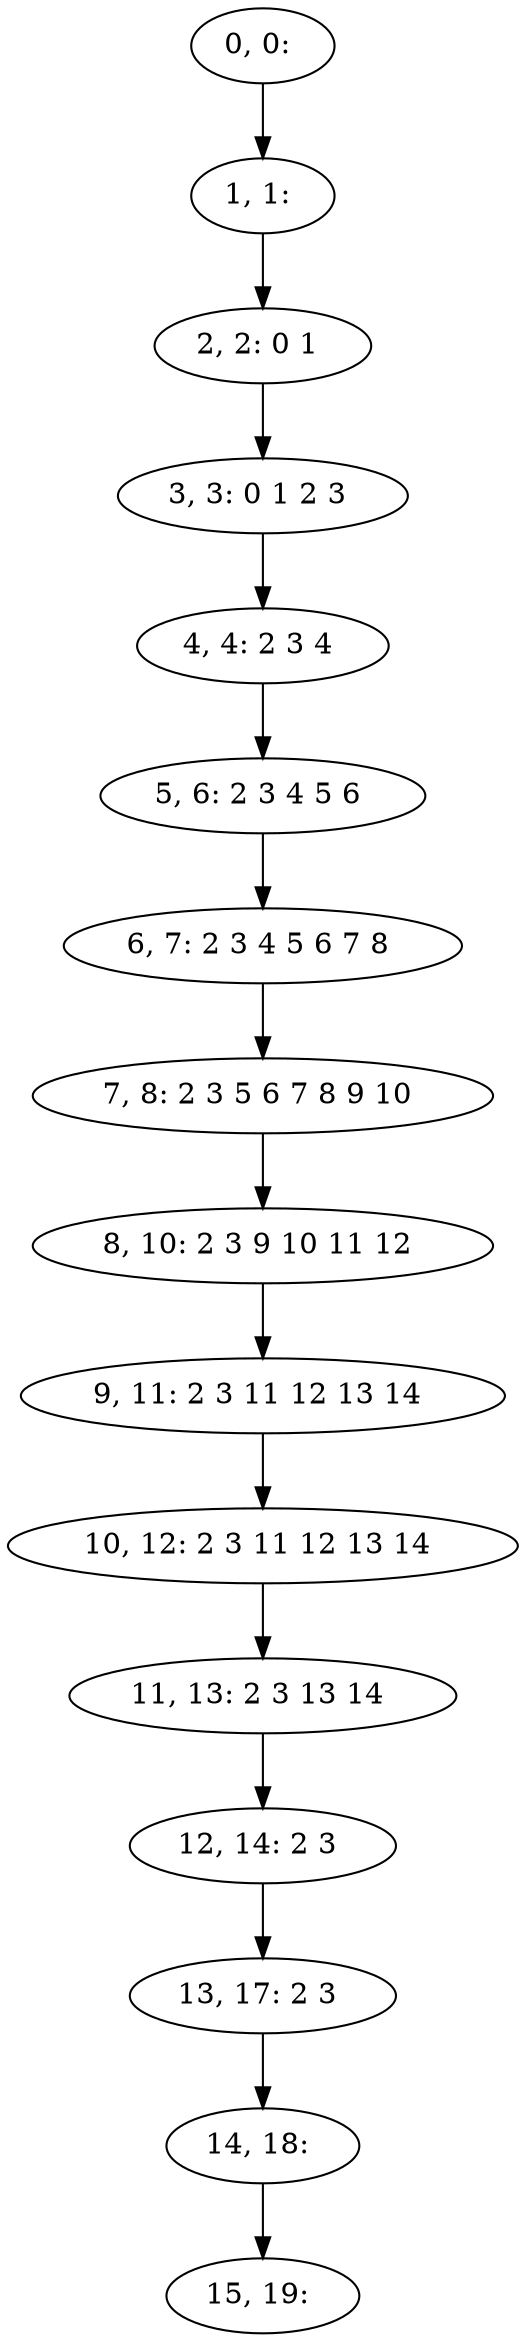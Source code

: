 digraph G {
0[label="0, 0: "];
1[label="1, 1: "];
2[label="2, 2: 0 1 "];
3[label="3, 3: 0 1 2 3 "];
4[label="4, 4: 2 3 4 "];
5[label="5, 6: 2 3 4 5 6 "];
6[label="6, 7: 2 3 4 5 6 7 8 "];
7[label="7, 8: 2 3 5 6 7 8 9 10 "];
8[label="8, 10: 2 3 9 10 11 12 "];
9[label="9, 11: 2 3 11 12 13 14 "];
10[label="10, 12: 2 3 11 12 13 14 "];
11[label="11, 13: 2 3 13 14 "];
12[label="12, 14: 2 3 "];
13[label="13, 17: 2 3 "];
14[label="14, 18: "];
15[label="15, 19: "];
0->1 ;
1->2 ;
2->3 ;
3->4 ;
4->5 ;
5->6 ;
6->7 ;
7->8 ;
8->9 ;
9->10 ;
10->11 ;
11->12 ;
12->13 ;
13->14 ;
14->15 ;
}
